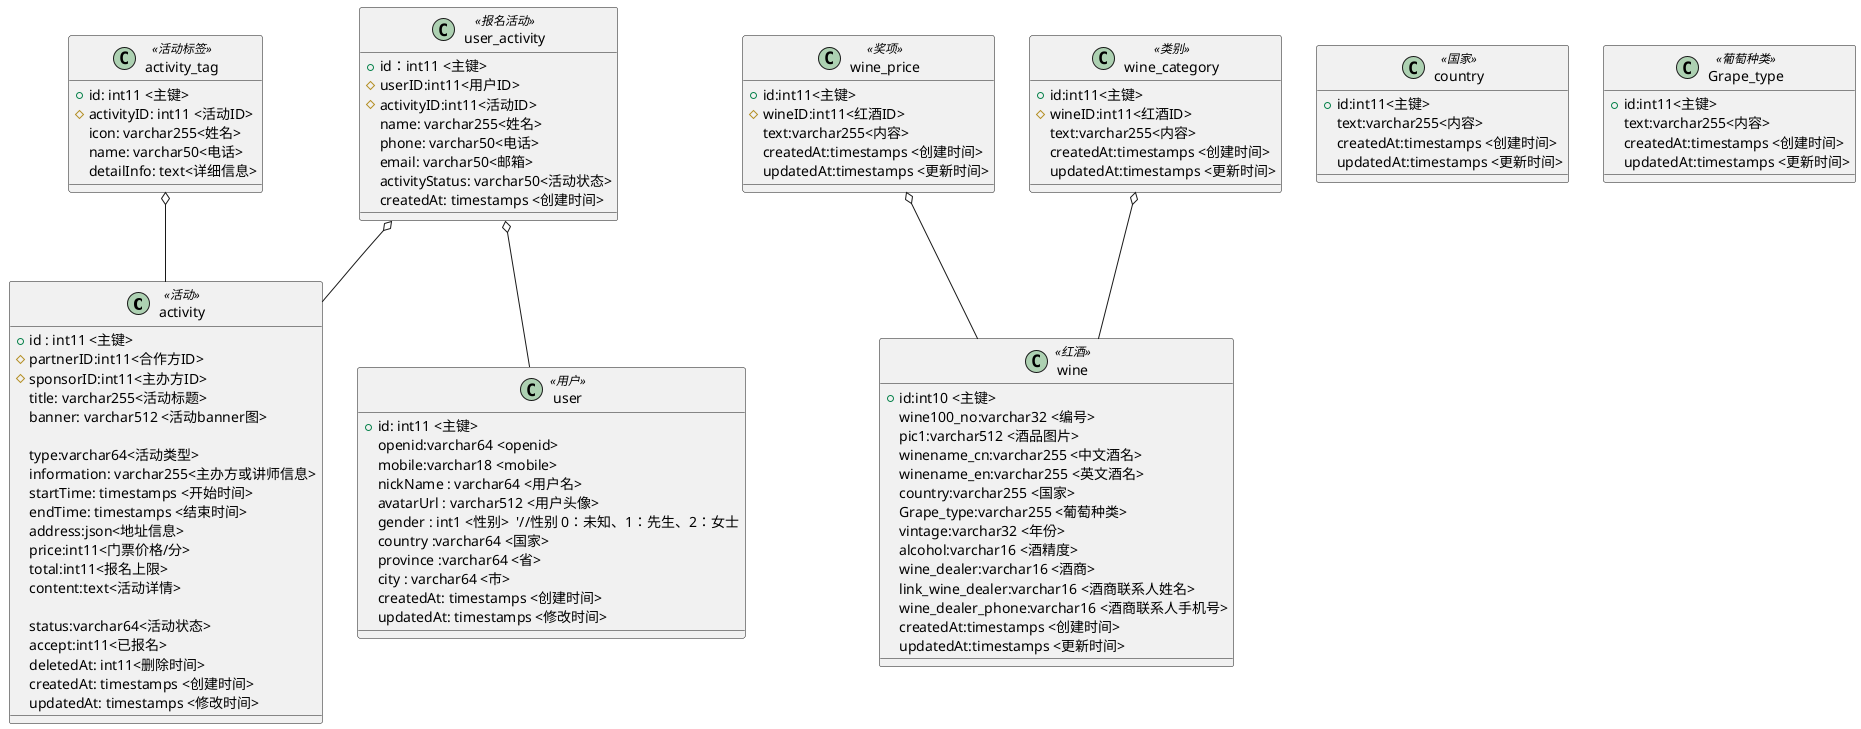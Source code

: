 @startuml admin_db
' 规范说明
' rule_ 默认配置
' log_ 记录（只读）
' stat_ 统计（只读）
' is_ bool类型
' _At 时间类型
class activity <<活动>>{
    +id : int11 <主键>
    #partnerID:int11<合作方ID>
    #sponsorID:int11<主办方ID>
    title: varchar255<活动标题>
    banner: varchar512 <活动banner图>

    type:varchar64<活动类型>
    information: varchar255<主办方或讲师信息>
    startTime: timestamps <开始时间>
    endTime: timestamps <结束时间>
    address:json<地址信息>
    price:int11<门票价格/分>
    total:int11<报名上限>
    content:text<活动详情>
   
    status:varchar64<活动状态>
    accept:int11<已报名>
    deletedAt: int11<删除时间>
    createdAt: timestamps <创建时间>
    updatedAt: timestamps <修改时间>
}
class user <<用户>>{
    +id: int11 <主键>
    openid:varchar64 <openid>
    mobile:varchar18 <mobile>
    nickName : varchar64 <用户名>
    avatarUrl : varchar512 <用户头像>
    gender : int1 <性别>  '//性别 0：未知、1：先生、2：女士
    country :varchar64 <国家>
    province :varchar64 <省>
    city : varchar64 <市>
    createdAt: timestamps <创建时间>
    updatedAt: timestamps <修改时间>
}

class user_activity <<报名活动>>{
    +id：int11 <主键>
    #userID:int11<用户ID>
    #activityID:int11<活动ID>
    name: varchar255<姓名>
    phone: varchar50<电话>
    email: varchar50<邮箱>
    activityStatus: varchar50<活动状态>
    createdAt: timestamps <创建时间>

}

user_activity o-- user
user_activity o-- activity

class activity_tag <<活动标签>>{
    +id: int11 <主键>
    #activityID: int11 <活动ID>
    icon: varchar255<姓名>
    name: varchar50<电话>
    detailInfo: text<详细信息>
}
activity_tag o-- activity


class wine <<红酒>>{
    +id:int10 <主键>
	wine100_no:varchar32 <编号>
    pic1:varchar512 <酒品图片>
    winename_cn:varchar255 <中文酒名>
	winename_en:varchar255 <英文酒名>
    country:varchar255 <国家>
    Grape_type:varchar255 <葡萄种类>
    vintage:varchar32 <年份>
    alcohol:varchar16 <酒精度>
    wine_dealer:varchar16 <酒商>
    link_wine_dealer:varchar16 <酒商联系人姓名>
    wine_dealer_phone:varchar16 <酒商联系人手机号>
	createdAt:timestamps <创建时间>
	updatedAt:timestamps <更新时间>
}
class wine_price<<奖项>>{
    +id:int11<主键>
    #wineID:int11<红酒ID>
    text:varchar255<内容>
    createdAt:timestamps <创建时间>
	updatedAt:timestamps <更新时间>
}
class wine_category<<类别>>{
    +id:int11<主键>
    #wineID:int11<红酒ID>
    text:varchar255<内容>
    createdAt:timestamps <创建时间>
	updatedAt:timestamps <更新时间>
}

wine_price o-- wine
wine_category o-- wine
class  country<<国家>>{
    +id:int11<主键>
    text:varchar255<内容>
    createdAt:timestamps <创建时间>
	updatedAt:timestamps <更新时间>
}
class  Grape_type<<葡萄种类>>{
    +id:int11<主键>
    text:varchar255<内容>
    createdAt:timestamps <创建时间>
	updatedAt:timestamps <更新时间>
}
@enduml